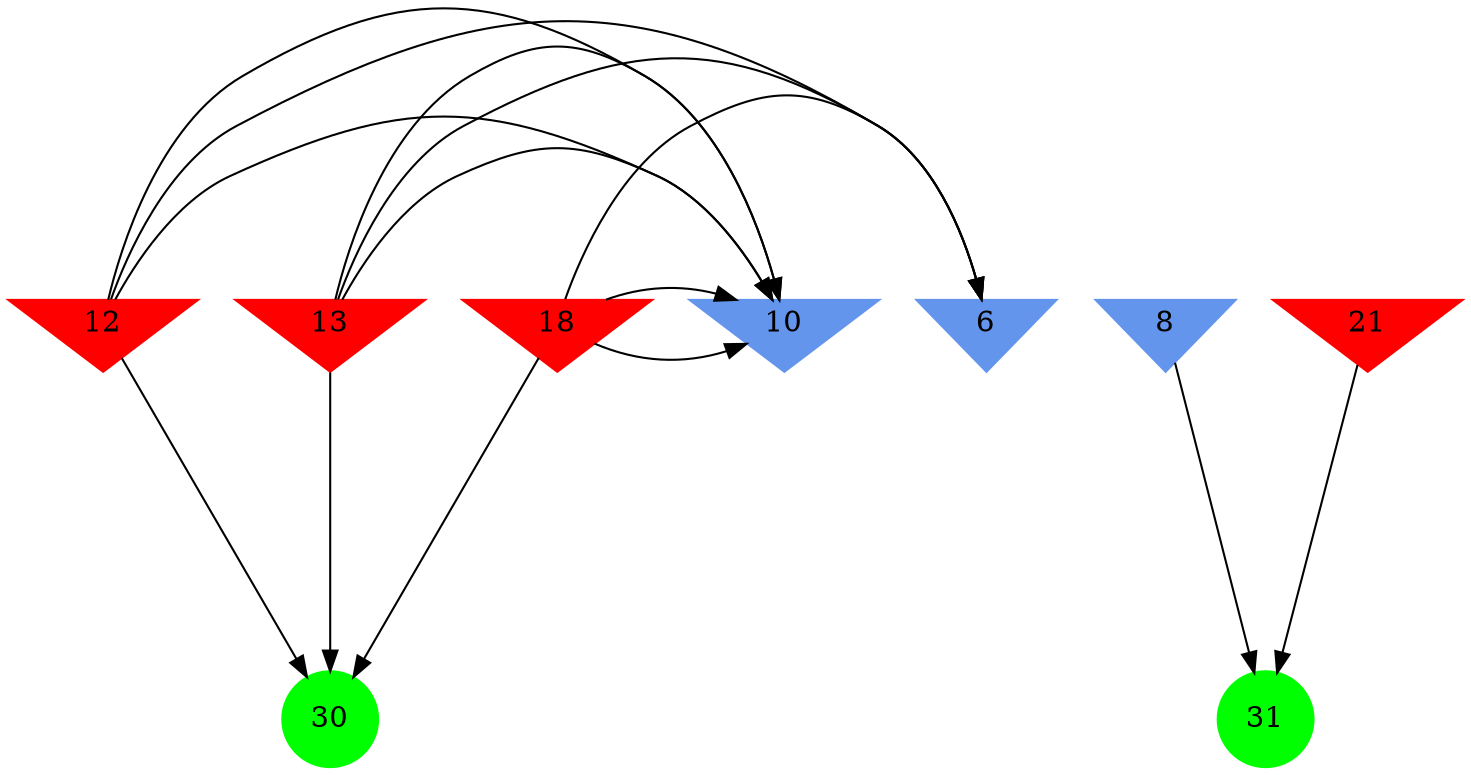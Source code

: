digraph brain {
	ranksep=2.0;
	6 [shape=invtriangle,style=filled,color=cornflowerblue];
	8 [shape=invtriangle,style=filled,color=cornflowerblue];
	10 [shape=invtriangle,style=filled,color=cornflowerblue];
	12 [shape=invtriangle,style=filled,color=red];
	13 [shape=invtriangle,style=filled,color=red];
	18 [shape=invtriangle,style=filled,color=red];
	21 [shape=invtriangle,style=filled,color=red];
	30 [shape=circle,style=filled,color=green];
	31 [shape=circle,style=filled,color=green];
	21	->	31;
	8	->	31;
	12	->	10;
	12	->	6;
	12	->	10;
	12	->	30;
	18	->	10;
	18	->	6;
	18	->	10;
	18	->	30;
	13	->	10;
	13	->	6;
	13	->	10;
	13	->	30;
	{ rank=same; 6; 8; 10; 12; 13; 18; 21; }
	{ rank=same; }
	{ rank=same; 30; 31; }
}
